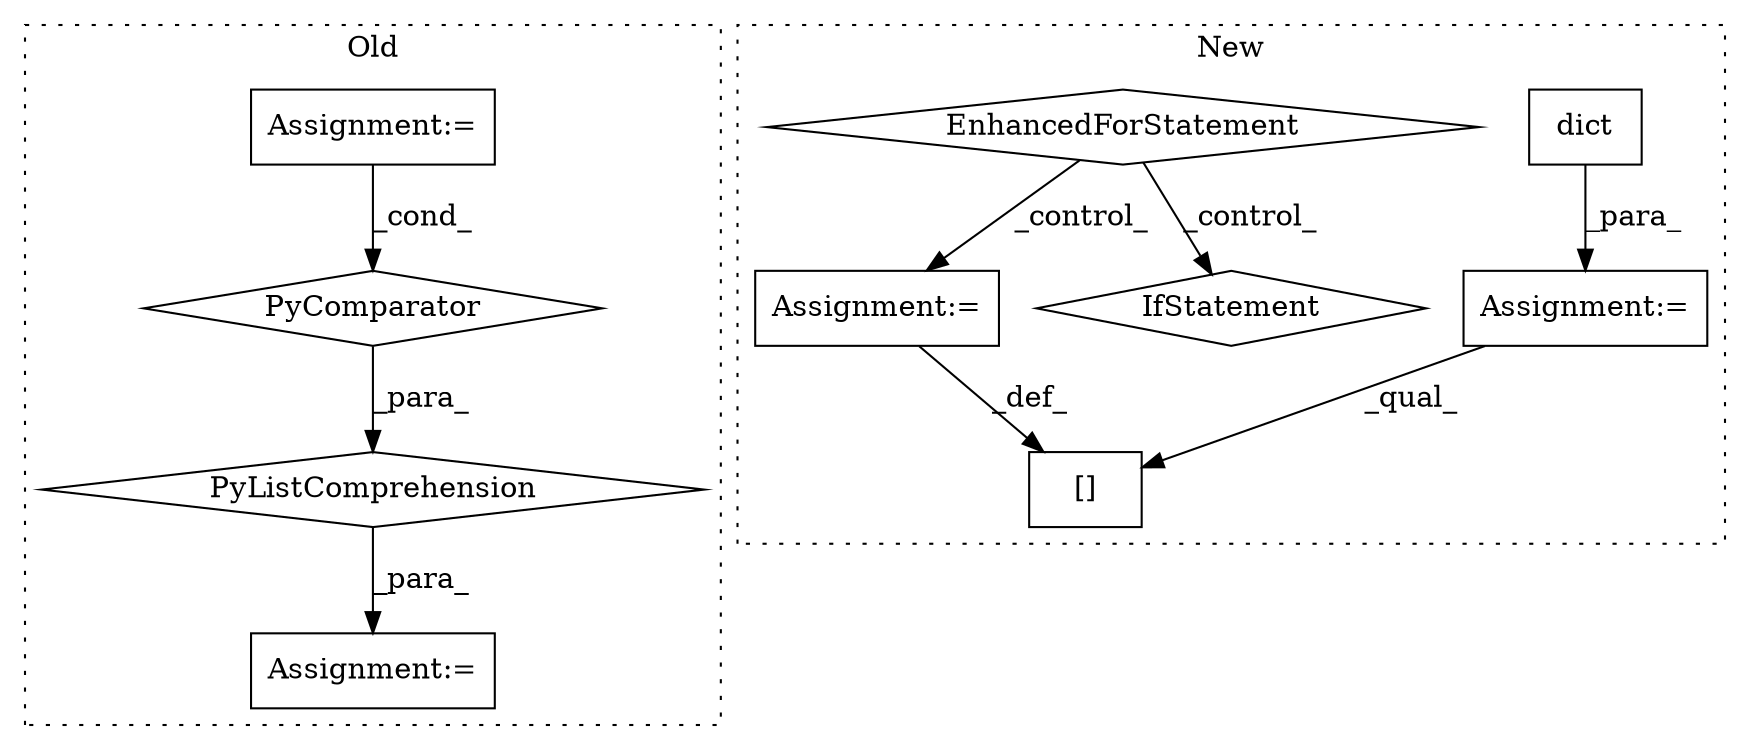 digraph G {
subgraph cluster0 {
1 [label="PyListComprehension" a="109" s="8156" l="151" shape="diamond"];
3 [label="Assignment:=" a="7" s="8277" l="22" shape="box"];
4 [label="PyComparator" a="113" s="8277" l="22" shape="diamond"];
6 [label="Assignment:=" a="7" s="8136" l="1" shape="box"];
label = "Old";
style="dotted";
}
subgraph cluster1 {
2 [label="dict" a="32" s="7889" l="6" shape="box"];
5 [label="Assignment:=" a="7" s="7888" l="1" shape="box"];
7 [label="[]" a="2" s="8490,8512" l="14,1" shape="box"];
8 [label="Assignment:=" a="7" s="8513" l="1" shape="box"];
9 [label="EnhancedForStatement" a="70" s="7903,8016" l="76,2" shape="diamond"];
10 [label="IfStatement" a="25" s="8290,8306" l="4,2" shape="diamond"];
label = "New";
style="dotted";
}
1 -> 6 [label="_para_"];
2 -> 5 [label="_para_"];
3 -> 4 [label="_cond_"];
4 -> 1 [label="_para_"];
5 -> 7 [label="_qual_"];
8 -> 7 [label="_def_"];
9 -> 8 [label="_control_"];
9 -> 10 [label="_control_"];
}